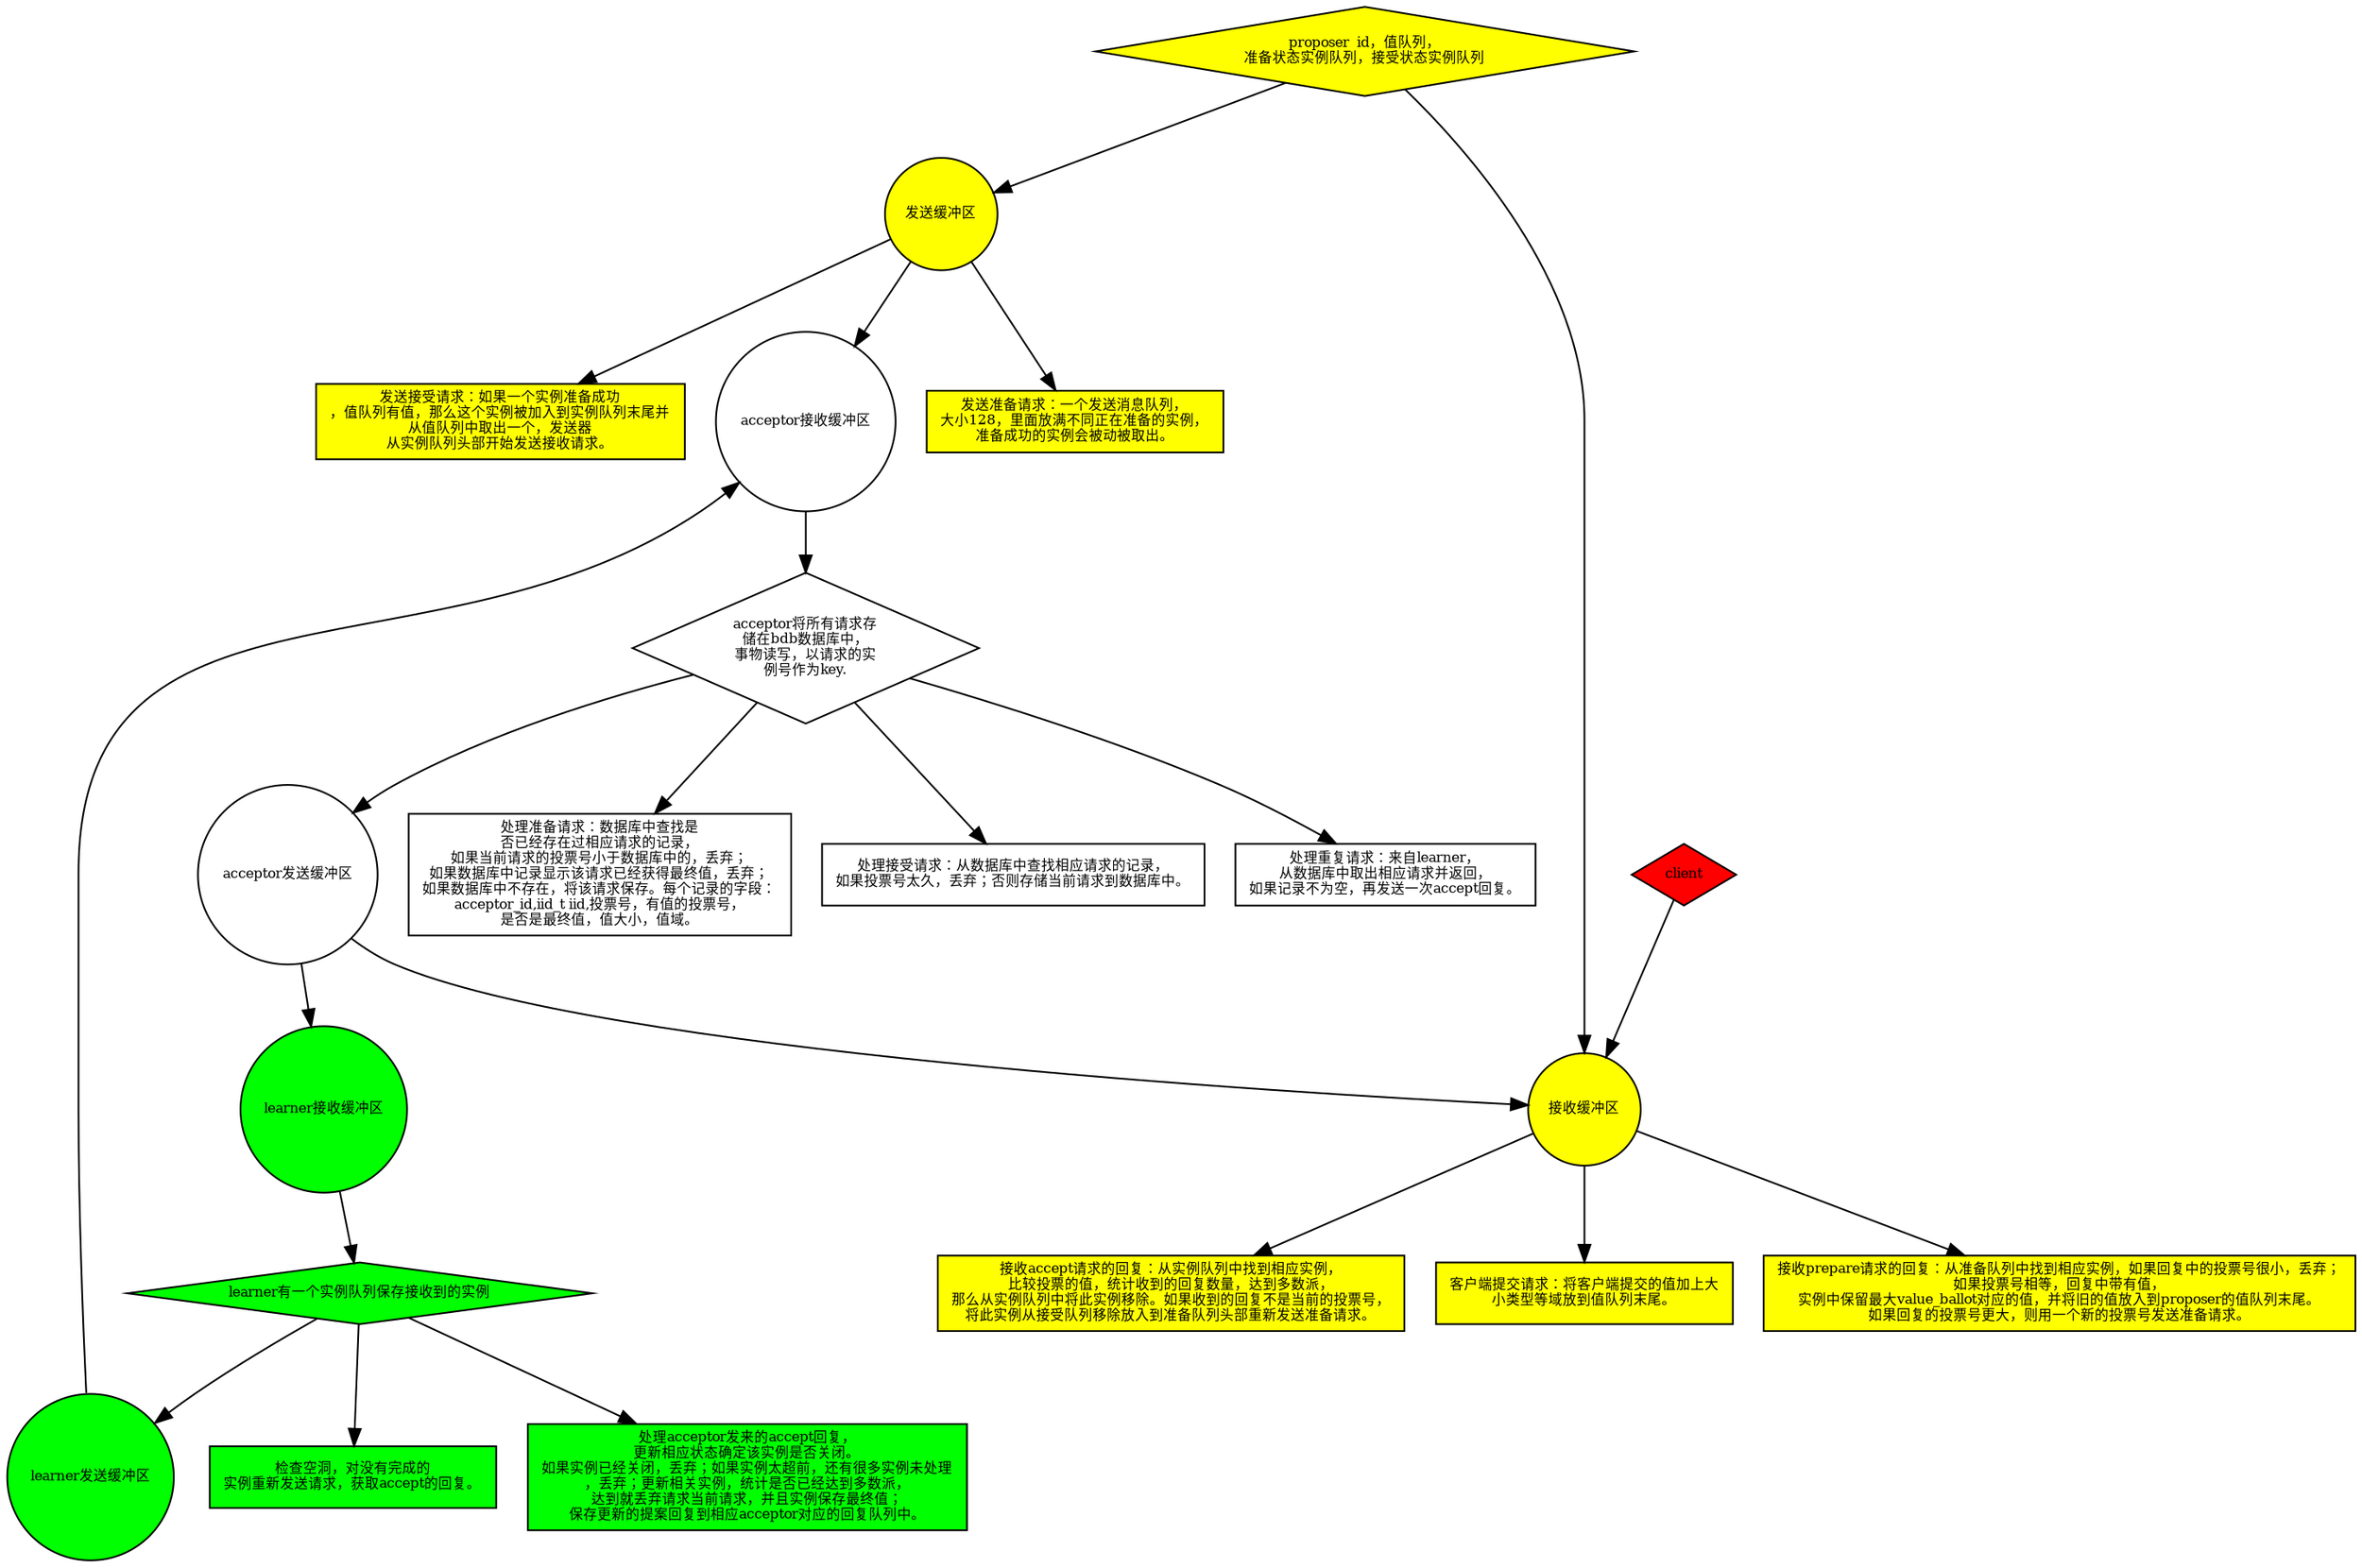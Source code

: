 digraph paxos{
	node[
		fontsize="8"
		shape="record"
		style="filled"
		];
	"proposer"[
		label = "proposer  id，值队列，\n准备状态实例队列，接受状态实例队列"
		fillcolor = "yellow"
		shape="diamond"
		];
	"psend"[
		label = "发送缓冲区"
		shape="circle"
		fillcolor = "yellow"
		];

	"pprepare"[
		label =" 发送准备请求：一个发送消息队列，\n大小128，里面放满不同正在准备的实例，\n准备成功的实例会被动被取出。"
		fillcolor = "yellow"
		];
	"paccept"[
		label=" 发送接受请求：如果一个实例准备成功\n，值队列有值，那么这个实例被加入到实例队列末尾并\n从值队列中取出一个，发送器\n从实例队列头部开始发送接收请求。"
		fillcolor = "yellow"
		];
	
	"preceive"[
		label="接收缓冲区"
		shape="circle"
		fillcolor = "yellow"
		];

	"prclient"[
		label="客户端提交请求：将客户端提交的值加上大\n小类型等域放到值队列末尾。"
		fillcolor = "yellow"
		];
	"prprepare"[
		label="接收prepare请求的回复：从准备队列中找到相应实例，如果回复中的投票号很小，丢弃；\n如果投票号相等，回复中带有值，\n实例中保留最大value_ballot对应的值，并将旧的值放入到proposer的值队列末尾。\n如果回复的投票号更大，则用一个新的投票号发送准备请求。"
		fillcolor = "yellow"
		];
	"praccept"[
		label="接收accept请求的回复：从实例队列中找到相应实例，\n比较投票的值，统计收到的回复数量，达到多数派，\n那么从实例队列中将此实例移除。如果收到的回复不是当前的投票号，\n将此实例从接受队列移除放入到准备队列头部重新发送准备请求。"
		fillcolor = "yellow"
		];


	

	"proposer"->"psend";
	"proposer"->"preceive";
	"psend"->"pprepare";
	"psend"->"paccept";
	"preceive"->"prclient";
	"preceive"->"prprepare";
	"preceive"->"praccept";

	"acceptor"[
		label="acceptor将所有请求存\n储在bdb数据库中，\n事物读写，以请求的实\n例号作为key."
		shape="diamond"
		fillcolor = "white"
		];

	"aprepare"[
		label="处理准备请求：数据库中查找是\n否已经存在过相应请求的记录，\n如果当前请求的投票号小于数据库中的，丢弃；\n如果数据库中记录显示该请求已经获得最终值，丢弃；\n如果数据库中不存在，将该请求保存。每个记录的字段：\nacceptor_id,iid_t iid,投票号，有值的投票号，\n是否是最终值，值大小，值域。"
		fillcolor = "white"
		];

	"aaccept"[
		label="处理接受请求：从数据库中查找相应请求的记录，\n如果投票号太久，丢弃；否则存储当前请求到数据库中。"
		fillcolor = "white"
		];

	"arepeat"[
		label="处理重复请求：来自learner，\n从数据库中取出相应请求并返回，\n如果记录不为空，再发送一次accept回复。"
		fillcolor = "white"
		];
	
	"asbf"[
		label="acceptor发送缓冲区"
		shape="circle"
		fillcolor = "white"
		];
	
	"arbf"[
		label="acceptor接收缓冲区"
		shape="circle"
		fillcolor = "white"
		];


	"acceptor"->"aprepare";
	"acceptor"->"aaccept";
	"acceptor"->"arepeat";
	"arbf"->"acceptor";
	"acceptor"->"asbf";

	"learner"[
		label="learner有一个实例队列保存接收到的实例"
		shape="diamond"
		fillcolor = "green"
		];
	"laccept"[
		label="处理acceptor发来的accept回复，\n更新相应状态确定该实例是否关闭。\n如果实例已经关闭，丢弃；如果实例太超前，还有很多实例未处理\n，丢弃；更新相关实例，统计是否已经达到多数派，\n达到就丢弃请求当前请求，并且实例保存最终值；\n保存更新的提案回复到相应acceptor对应的回复队列中。"
		fillcolor = "green"
		];

	"lcheck"[
		label="检查空洞，对没有完成的\n实例重新发送请求，获取accept的回复。"
		fillcolor = "green"
		];
	
	"lsbf"[
		label="learner发送缓冲区"
		shape="circle"
		fillcolor = "green"
		];
	
	"lrbf"[
		label="learner接收缓冲区"
		shape="circle"
		fillcolor = "green"
		];

        "learner"->"lsbf";
	"lrbf"->"learner";
	"learner"->"laccept";
	"learner"->"lcheck";

	"client"[
		label="client"
		shape="diamond"
		fillcolor = "red"
		];
	
	"client"->"preceive";

	"psend"->"arbf";
	"asbf"->"preceive";
	"asbf"->"lrbf";
	"lsbf"->"arbf";

}	
